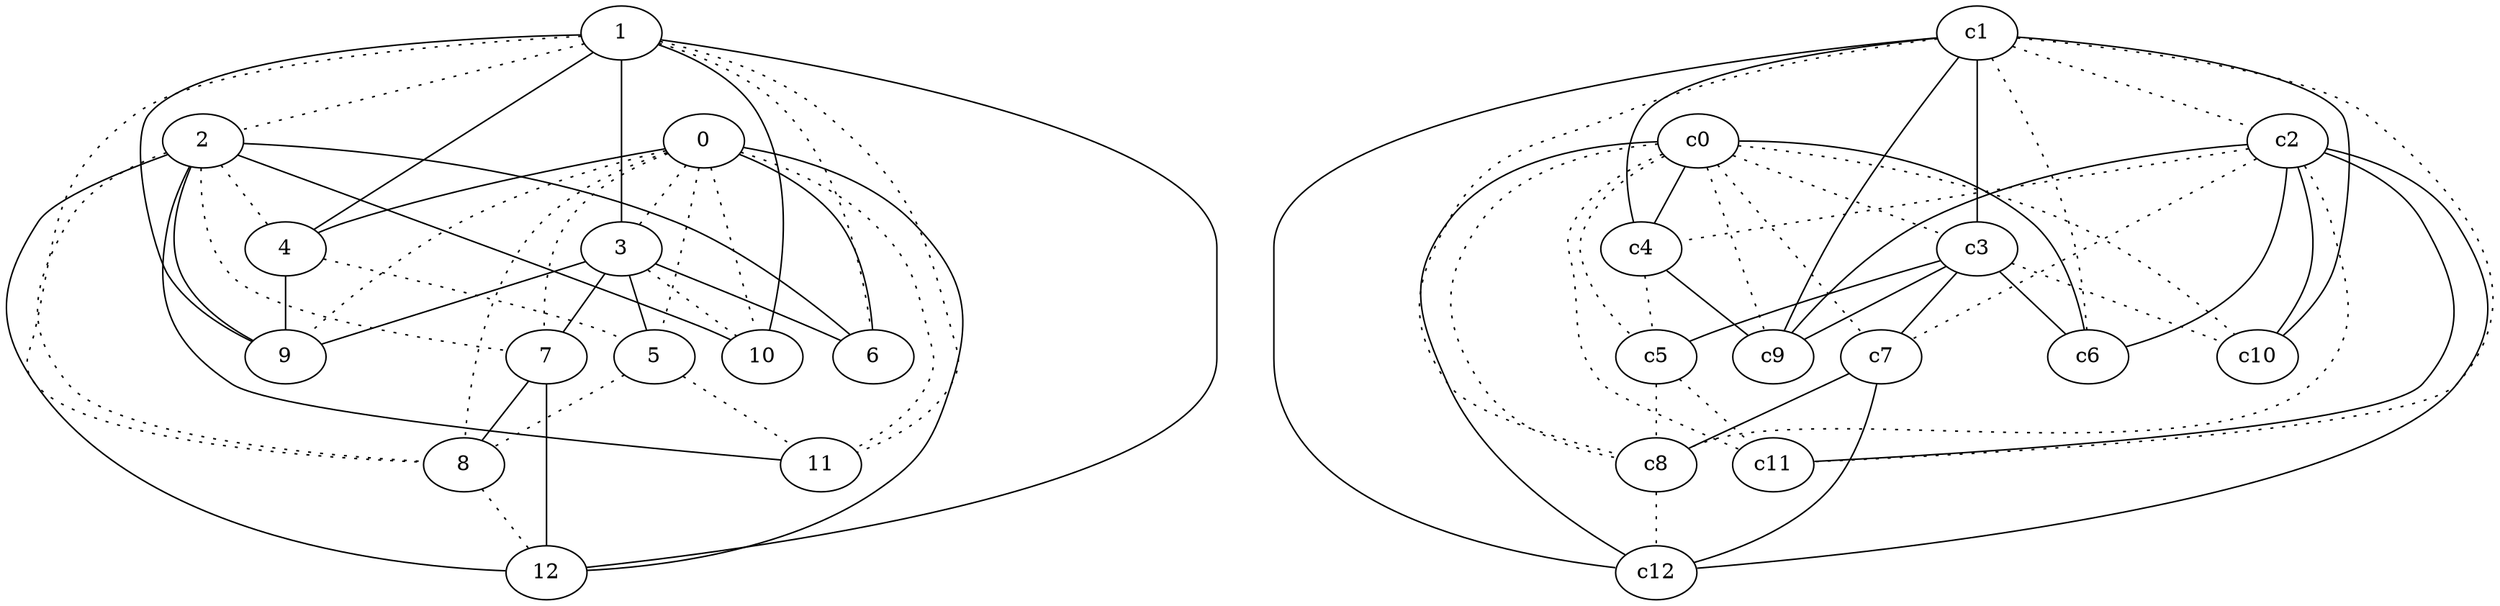 graph {
a0[label=0];
a1[label=1];
a2[label=2];
a3[label=3];
a4[label=4];
a5[label=5];
a6[label=6];
a7[label=7];
a8[label=8];
a9[label=9];
a10[label=10];
a11[label=11];
a12[label=12];
a0 -- a3 [style=dotted];
a0 -- a4;
a0 -- a5 [style=dotted];
a0 -- a6;
a0 -- a7 [style=dotted];
a0 -- a8 [style=dotted];
a0 -- a9 [style=dotted];
a0 -- a10 [style=dotted];
a0 -- a11 [style=dotted];
a0 -- a12;
a1 -- a2 [style=dotted];
a1 -- a3;
a1 -- a4;
a1 -- a6 [style=dotted];
a1 -- a8 [style=dotted];
a1 -- a9;
a1 -- a10;
a1 -- a11 [style=dotted];
a1 -- a12;
a2 -- a4 [style=dotted];
a2 -- a6;
a2 -- a7 [style=dotted];
a2 -- a8 [style=dotted];
a2 -- a9;
a2 -- a10;
a2 -- a11;
a2 -- a12;
a3 -- a5;
a3 -- a6;
a3 -- a7;
a3 -- a9;
a3 -- a10 [style=dotted];
a4 -- a5 [style=dotted];
a4 -- a9;
a5 -- a8 [style=dotted];
a5 -- a11 [style=dotted];
a7 -- a8;
a7 -- a12;
a8 -- a12 [style=dotted];
c0 -- c3 [style=dotted];
c0 -- c4;
c0 -- c5 [style=dotted];
c0 -- c6;
c0 -- c7 [style=dotted];
c0 -- c8 [style=dotted];
c0 -- c9 [style=dotted];
c0 -- c10 [style=dotted];
c0 -- c11 [style=dotted];
c0 -- c12;
c1 -- c2 [style=dotted];
c1 -- c3;
c1 -- c4;
c1 -- c6 [style=dotted];
c1 -- c8 [style=dotted];
c1 -- c9;
c1 -- c10;
c1 -- c11 [style=dotted];
c1 -- c12;
c2 -- c4 [style=dotted];
c2 -- c6;
c2 -- c7 [style=dotted];
c2 -- c8 [style=dotted];
c2 -- c9;
c2 -- c10;
c2 -- c11;
c2 -- c12;
c3 -- c5;
c3 -- c6;
c3 -- c7;
c3 -- c9;
c3 -- c10 [style=dotted];
c4 -- c5 [style=dotted];
c4 -- c9;
c5 -- c8 [style=dotted];
c5 -- c11 [style=dotted];
c7 -- c8;
c7 -- c12;
c8 -- c12 [style=dotted];
}
